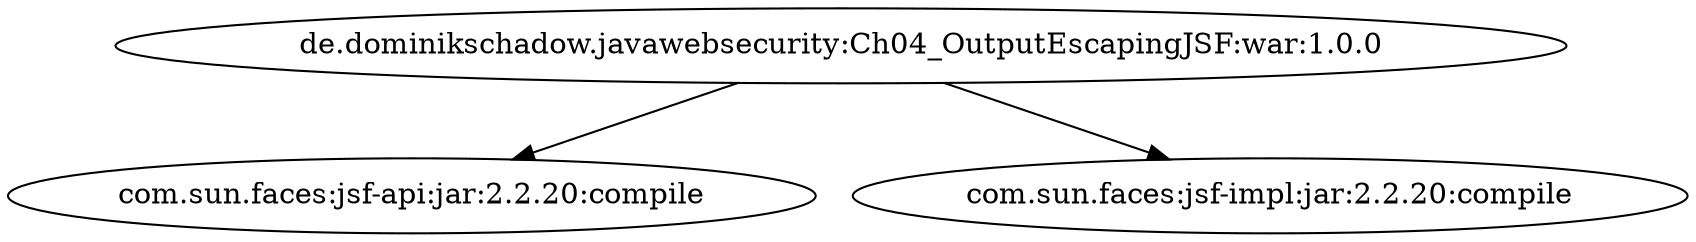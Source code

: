 digraph Ch04_OutputEscapingJSF {
	"de.dominikschadow.javawebsecurity:Ch04_OutputEscapingJSF:war:1.0.0" -> "com.sun.faces:jsf-api:jar:2.2.20:compile" ; 
	"de.dominikschadow.javawebsecurity:Ch04_OutputEscapingJSF:war:1.0.0" -> "com.sun.faces:jsf-impl:jar:2.2.20:compile" ; 
}
digraph Ch04_OutputEscapingJSP {
	"de.dominikschadow.javawebsecurity:Ch04_OutputEscapingJSP:war:1.0.0" -> "org.springframework:spring-webmvc:jar:5.3.29:compile" ; 
	"de.dominikschadow.javawebsecurity:Ch04_OutputEscapingJSP:war:1.0.0" -> "javax.servlet:javax.servlet-api:jar:4.0.1:provided" ; 
	"de.dominikschadow.javawebsecurity:Ch04_OutputEscapingJSP:war:1.0.0" -> "javax.servlet.jsp:javax.servlet.jsp-api:jar:2.3.3:provided" ; 
	"de.dominikschadow.javawebsecurity:Ch04_OutputEscapingJSP:war:1.0.0" -> "javax.servlet:jstl:jar:1.2:compile" ; 
	"de.dominikschadow.javawebsecurity:Ch04_OutputEscapingJSP:war:1.0.0" -> "ch.qos.logback:logback-classic:jar:1.5.18:compile" ; 
	"de.dominikschadow.javawebsecurity:Ch04_OutputEscapingJSP:war:1.0.0" -> "org.springframework:spring-test:jar:5.3.29:test" ; 
	"de.dominikschadow.javawebsecurity:Ch04_OutputEscapingJSP:war:1.0.0" -> "org.junit.jupiter:junit-jupiter-engine:jar:5.13.1:test" ; 
	"de.dominikschadow.javawebsecurity:Ch04_OutputEscapingJSP:war:1.0.0" -> "org.hamcrest:hamcrest-library:jar:3.0:test" ; 
	"org.springframework:spring-webmvc:jar:5.3.29:compile" -> "org.springframework:spring-aop:jar:5.3.29:compile" ; 
	"org.springframework:spring-webmvc:jar:5.3.29:compile" -> "org.springframework:spring-beans:jar:5.3.29:compile" ; 
	"org.springframework:spring-webmvc:jar:5.3.29:compile" -> "org.springframework:spring-context:jar:5.3.29:compile" ; 
	"org.springframework:spring-webmvc:jar:5.3.29:compile" -> "org.springframework:spring-core:jar:5.3.29:compile (scope not updated to compile)" ; 
	"org.springframework:spring-webmvc:jar:5.3.29:compile" -> "org.springframework:spring-expression:jar:5.3.29:compile" ; 
	"org.springframework:spring-webmvc:jar:5.3.29:compile" -> "org.springframework:spring-web:jar:5.3.29:compile" ; 
	"org.springframework:spring-aop:jar:5.3.29:compile" -> "(org.springframework:spring-beans:jar:5.3.29:compile - omitted for duplicate)" ; 
	"org.springframework:spring-aop:jar:5.3.29:compile" -> "(org.springframework:spring-core:jar:5.3.29:compile - omitted for duplicate)" ; 
	"org.springframework:spring-beans:jar:5.3.29:compile" -> "(org.springframework:spring-core:jar:5.3.29:compile - omitted for duplicate)" ; 
	"org.springframework:spring-context:jar:5.3.29:compile" -> "(org.springframework:spring-aop:jar:5.3.29:compile - omitted for duplicate)" ; 
	"org.springframework:spring-context:jar:5.3.29:compile" -> "(org.springframework:spring-beans:jar:5.3.29:compile - omitted for duplicate)" ; 
	"org.springframework:spring-context:jar:5.3.29:compile" -> "(org.springframework:spring-core:jar:5.3.29:compile - omitted for duplicate)" ; 
	"org.springframework:spring-context:jar:5.3.29:compile" -> "(org.springframework:spring-expression:jar:5.3.29:compile - omitted for duplicate)" ; 
	"org.springframework:spring-core:jar:5.3.29:compile (scope not updated to compile)" -> "org.springframework:spring-jcl:jar:5.3.29:compile" ; 
	"org.springframework:spring-expression:jar:5.3.29:compile" -> "(org.springframework:spring-core:jar:5.3.29:compile - omitted for duplicate)" ; 
	"org.springframework:spring-web:jar:5.3.29:compile" -> "(org.springframework:spring-beans:jar:5.3.29:compile - omitted for duplicate)" ; 
	"org.springframework:spring-web:jar:5.3.29:compile" -> "(org.springframework:spring-core:jar:5.3.29:compile - omitted for duplicate)" ; 
	"ch.qos.logback:logback-classic:jar:1.5.18:compile" -> "ch.qos.logback:logback-core:jar:1.5.18:compile" ; 
	"ch.qos.logback:logback-classic:jar:1.5.18:compile" -> "org.slf4j:slf4j-api:jar:2.0.17:compile" ; 
	"org.springframework:spring-test:jar:5.3.29:test" -> "(org.springframework:spring-core:jar:5.3.29:test - omitted for duplicate)" ; 
	"org.junit.jupiter:junit-jupiter-engine:jar:5.13.1:test" -> "org.junit.platform:junit-platform-engine:jar:1.13.1:test" ; 
	"org.junit.jupiter:junit-jupiter-engine:jar:5.13.1:test" -> "org.junit.jupiter:junit-jupiter-api:jar:5.13.1:test" ; 
	"org.junit.jupiter:junit-jupiter-engine:jar:5.13.1:test" -> "org.apiguardian:apiguardian-api:jar:1.1.2:test" ; 
	"org.junit.platform:junit-platform-engine:jar:1.13.1:test" -> "org.opentest4j:opentest4j:jar:1.3.0:test" ; 
	"org.junit.platform:junit-platform-engine:jar:1.13.1:test" -> "org.junit.platform:junit-platform-commons:jar:1.13.1:test" ; 
	"org.junit.platform:junit-platform-engine:jar:1.13.1:test" -> "(org.apiguardian:apiguardian-api:jar:1.1.2:test - omitted for duplicate)" ; 
	"org.junit.platform:junit-platform-commons:jar:1.13.1:test" -> "(org.apiguardian:apiguardian-api:jar:1.1.2:test - omitted for duplicate)" ; 
	"org.junit.jupiter:junit-jupiter-api:jar:5.13.1:test" -> "(org.opentest4j:opentest4j:jar:1.3.0:test - omitted for duplicate)" ; 
	"org.junit.jupiter:junit-jupiter-api:jar:5.13.1:test" -> "(org.junit.platform:junit-platform-commons:jar:1.13.1:test - omitted for duplicate)" ; 
	"org.junit.jupiter:junit-jupiter-api:jar:5.13.1:test" -> "(org.apiguardian:apiguardian-api:jar:1.1.2:test - omitted for duplicate)" ; 
	"org.hamcrest:hamcrest-library:jar:3.0:test" -> "org.hamcrest:hamcrest-core:jar:3.0:test" ; 
	"org.hamcrest:hamcrest-core:jar:3.0:test" -> "org.hamcrest:hamcrest:jar:3.0:test" ; 
}
digraph Ch05_AccessReferenceMaps {
	"de.dominikschadow.javawebsecurity:Ch05_AccessReferenceMaps:war:1.0.0" -> "com.sun.faces:jsf-api:jar:2.2.20:compile" ; 
	"de.dominikschadow.javawebsecurity:Ch05_AccessReferenceMaps:war:1.0.0" -> "com.sun.faces:jsf-impl:jar:2.2.20:compile" ; 
	"de.dominikschadow.javawebsecurity:Ch05_AccessReferenceMaps:war:1.0.0" -> "org.owasp.esapi:esapi:jar:2.6.2.0:compile" ; 
	"de.dominikschadow.javawebsecurity:Ch05_AccessReferenceMaps:war:1.0.0" -> "com.h2database:h2:jar:2.3.232:runtime" ; 
	"de.dominikschadow.javawebsecurity:Ch05_AccessReferenceMaps:war:1.0.0" -> "org.hibernate:hibernate-core:jar:5.6.15.Final:compile" ; 
	"de.dominikschadow.javawebsecurity:Ch05_AccessReferenceMaps:war:1.0.0" -> "ch.qos.logback:logback-classic:jar:1.5.18:compile" ; 
	"org.owasp.esapi:esapi:jar:2.6.2.0:compile" -> "xom:xom:jar:1.3.9:compile" ; 
	"org.owasp.esapi:esapi:jar:2.6.2.0:compile" -> "commons-beanutils:commons-beanutils:jar:1.11.0:compile" ; 
	"org.owasp.esapi:esapi:jar:2.6.2.0:compile" -> "commons-configuration:commons-configuration:jar:1.10:compile" ; 
	"org.owasp.esapi:esapi:jar:2.6.2.0:compile" -> "commons-lang:commons-lang:jar:2.6:compile" ; 
	"org.owasp.esapi:esapi:jar:2.6.2.0:compile" -> "commons-fileupload:commons-fileupload:jar:1.5:compile" ; 
	"org.owasp.esapi:esapi:jar:2.6.2.0:compile" -> "org.apache.commons:commons-collections4:jar:4.5.0-M2:compile" ; 
	"org.owasp.esapi:esapi:jar:2.6.2.0:compile" -> "org.apache-extras.beanshell:bsh:jar:2.0b6:compile" ; 
	"org.owasp.esapi:esapi:jar:2.6.2.0:compile" -> "org.slf4j:slf4j-api:jar:2.0.16:compile" ; 
	"org.owasp.esapi:esapi:jar:2.6.2.0:compile" -> "xml-apis:xml-apis:jar:1.4.01:compile" ; 
	"commons-beanutils:commons-beanutils:jar:1.11.0:compile" -> "commons-logging:commons-logging:jar:1.3.5:compile" ; 
	"commons-beanutils:commons-beanutils:jar:1.11.0:compile" -> "commons-collections:commons-collections:jar:3.2.2:compile" ; 
	"commons-configuration:commons-configuration:jar:1.10:compile" -> "(commons-lang:commons-lang:jar:2.6:compile - omitted for duplicate)" ; 
	"org.hibernate:hibernate-core:jar:5.6.15.Final:compile" -> "org.jboss.logging:jboss-logging:jar:3.4.3.Final:compile" ; 
	"org.hibernate:hibernate-core:jar:5.6.15.Final:compile" -> "javax.persistence:javax.persistence-api:jar:2.2:compile" ; 
	"org.hibernate:hibernate-core:jar:5.6.15.Final:compile" -> "net.bytebuddy:byte-buddy:jar:1.12.18:compile" ; 
	"org.hibernate:hibernate-core:jar:5.6.15.Final:compile" -> "antlr:antlr:jar:2.7.7:compile" ; 
	"org.hibernate:hibernate-core:jar:5.6.15.Final:compile" -> "org.jboss.spec.javax.transaction:jboss-transaction-api_1.2_spec:jar:1.1.1.Final:compile" ; 
	"org.hibernate:hibernate-core:jar:5.6.15.Final:compile" -> "org.jboss:jandex:jar:2.4.2.Final:compile" ; 
	"org.hibernate:hibernate-core:jar:5.6.15.Final:compile" -> "com.fasterxml:classmate:jar:1.5.1:compile" ; 
	"org.hibernate:hibernate-core:jar:5.6.15.Final:compile" -> "javax.activation:javax.activation-api:jar:1.2.0:compile" ; 
	"org.hibernate:hibernate-core:jar:5.6.15.Final:compile" -> "org.hibernate.common:hibernate-commons-annotations:jar:5.1.2.Final:compile" ; 
	"org.hibernate:hibernate-core:jar:5.6.15.Final:compile" -> "javax.xml.bind:jaxb-api:jar:2.3.1:compile" ; 
	"org.hibernate:hibernate-core:jar:5.6.15.Final:compile" -> "org.glassfish.jaxb:jaxb-runtime:jar:2.3.1:compile" ; 
	"org.hibernate.common:hibernate-commons-annotations:jar:5.1.2.Final:compile" -> "(org.jboss.logging:jboss-logging:jar:3.3.2.Final:compile - omitted for conflict with 3.4.3.Final)" ; 
	"javax.xml.bind:jaxb-api:jar:2.3.1:compile" -> "(javax.activation:javax.activation-api:jar:1.2.0:compile - omitted for duplicate)" ; 
	"org.glassfish.jaxb:jaxb-runtime:jar:2.3.1:compile" -> "(javax.xml.bind:jaxb-api:jar:2.3.1:compile - omitted for duplicate)" ; 
	"org.glassfish.jaxb:jaxb-runtime:jar:2.3.1:compile" -> "org.glassfish.jaxb:txw2:jar:2.3.1:compile" ; 
	"org.glassfish.jaxb:jaxb-runtime:jar:2.3.1:compile" -> "com.sun.istack:istack-commons-runtime:jar:3.0.7:compile" ; 
	"org.glassfish.jaxb:jaxb-runtime:jar:2.3.1:compile" -> "org.jvnet.staxex:stax-ex:jar:1.8:compile" ; 
	"org.glassfish.jaxb:jaxb-runtime:jar:2.3.1:compile" -> "com.sun.xml.fastinfoset:FastInfoset:jar:1.2.15:compile" ; 
	"org.glassfish.jaxb:jaxb-runtime:jar:2.3.1:compile" -> "(javax.activation:javax.activation-api:jar:1.2.0:compile - omitted for duplicate)" ; 
	"ch.qos.logback:logback-classic:jar:1.5.18:compile" -> "ch.qos.logback:logback-core:jar:1.5.18:compile" ; 
	"ch.qos.logback:logback-classic:jar:1.5.18:compile" -> "(org.slf4j:slf4j-api:jar:2.0.17:compile - omitted for conflict with 2.0.16)" ; 
}
digraph Ch05_HSTS {
	"de.dominikschadow.javawebsecurity:Ch05_HSTS:war:1.0.0" -> "javax.servlet:javax.servlet-api:jar:4.0.1:provided" ; 
	"de.dominikschadow.javawebsecurity:Ch05_HSTS:war:1.0.0" -> "ch.qos.logback:logback-classic:jar:1.5.18:compile" ; 
	"ch.qos.logback:logback-classic:jar:1.5.18:compile" -> "ch.qos.logback:logback-core:jar:1.5.18:compile" ; 
	"ch.qos.logback:logback-classic:jar:1.5.18:compile" -> "org.slf4j:slf4j-api:jar:2.0.17:compile" ; 
}
digraph Ch05_SessionFixation {
	"de.dominikschadow.javawebsecurity:Ch05_SessionFixation:war:1.0.0" -> "javax.servlet:javax.servlet-api:jar:4.0.1:provided" ; 
	"de.dominikschadow.javawebsecurity:Ch05_SessionFixation:war:1.0.0" -> "ch.qos.logback:logback-classic:jar:1.5.18:compile" ; 
	"ch.qos.logback:logback-classic:jar:1.5.18:compile" -> "ch.qos.logback:logback-core:jar:1.5.18:compile" ; 
	"ch.qos.logback:logback-classic:jar:1.5.18:compile" -> "org.slf4j:slf4j-api:jar:2.0.17:compile" ; 
}
digraph Ch06_SQLInjection {
	"de.dominikschadow.javawebsecurity:Ch06_SQLInjection:war:1.0.0" -> "javax.servlet:javax.servlet-api:jar:4.0.1:provided" ; 
	"de.dominikschadow.javawebsecurity:Ch06_SQLInjection:war:1.0.0" -> "com.h2database:h2:jar:2.3.232:runtime" ; 
	"de.dominikschadow.javawebsecurity:Ch06_SQLInjection:war:1.0.0" -> "org.owasp.esapi:esapi:jar:2.6.2.0:compile" ; 
	"de.dominikschadow.javawebsecurity:Ch06_SQLInjection:war:1.0.0" -> "org.hibernate:hibernate-core:jar:5.6.15.Final:compile" ; 
	"de.dominikschadow.javawebsecurity:Ch06_SQLInjection:war:1.0.0" -> "ch.qos.logback:logback-classic:jar:1.5.18:compile" ; 
	"org.owasp.esapi:esapi:jar:2.6.2.0:compile" -> "xom:xom:jar:1.3.9:compile" ; 
	"org.owasp.esapi:esapi:jar:2.6.2.0:compile" -> "commons-beanutils:commons-beanutils:jar:1.11.0:compile" ; 
	"org.owasp.esapi:esapi:jar:2.6.2.0:compile" -> "commons-configuration:commons-configuration:jar:1.10:compile" ; 
	"org.owasp.esapi:esapi:jar:2.6.2.0:compile" -> "commons-lang:commons-lang:jar:2.6:compile" ; 
	"org.owasp.esapi:esapi:jar:2.6.2.0:compile" -> "commons-fileupload:commons-fileupload:jar:1.5:compile" ; 
	"org.owasp.esapi:esapi:jar:2.6.2.0:compile" -> "org.apache.commons:commons-collections4:jar:4.5.0-M2:compile" ; 
	"org.owasp.esapi:esapi:jar:2.6.2.0:compile" -> "org.apache-extras.beanshell:bsh:jar:2.0b6:compile" ; 
	"org.owasp.esapi:esapi:jar:2.6.2.0:compile" -> "org.slf4j:slf4j-api:jar:2.0.16:compile" ; 
	"org.owasp.esapi:esapi:jar:2.6.2.0:compile" -> "xml-apis:xml-apis:jar:1.4.01:compile" ; 
	"commons-beanutils:commons-beanutils:jar:1.11.0:compile" -> "commons-logging:commons-logging:jar:1.3.5:compile" ; 
	"commons-beanutils:commons-beanutils:jar:1.11.0:compile" -> "commons-collections:commons-collections:jar:3.2.2:compile" ; 
	"commons-configuration:commons-configuration:jar:1.10:compile" -> "(commons-lang:commons-lang:jar:2.6:compile - omitted for duplicate)" ; 
	"org.hibernate:hibernate-core:jar:5.6.15.Final:compile" -> "org.jboss.logging:jboss-logging:jar:3.4.3.Final:compile" ; 
	"org.hibernate:hibernate-core:jar:5.6.15.Final:compile" -> "javax.persistence:javax.persistence-api:jar:2.2:compile" ; 
	"org.hibernate:hibernate-core:jar:5.6.15.Final:compile" -> "net.bytebuddy:byte-buddy:jar:1.12.18:compile" ; 
	"org.hibernate:hibernate-core:jar:5.6.15.Final:compile" -> "antlr:antlr:jar:2.7.7:compile" ; 
	"org.hibernate:hibernate-core:jar:5.6.15.Final:compile" -> "org.jboss.spec.javax.transaction:jboss-transaction-api_1.2_spec:jar:1.1.1.Final:compile" ; 
	"org.hibernate:hibernate-core:jar:5.6.15.Final:compile" -> "org.jboss:jandex:jar:2.4.2.Final:compile" ; 
	"org.hibernate:hibernate-core:jar:5.6.15.Final:compile" -> "com.fasterxml:classmate:jar:1.5.1:compile" ; 
	"org.hibernate:hibernate-core:jar:5.6.15.Final:compile" -> "javax.activation:javax.activation-api:jar:1.2.0:compile" ; 
	"org.hibernate:hibernate-core:jar:5.6.15.Final:compile" -> "org.hibernate.common:hibernate-commons-annotations:jar:5.1.2.Final:compile" ; 
	"org.hibernate:hibernate-core:jar:5.6.15.Final:compile" -> "javax.xml.bind:jaxb-api:jar:2.3.1:compile" ; 
	"org.hibernate:hibernate-core:jar:5.6.15.Final:compile" -> "org.glassfish.jaxb:jaxb-runtime:jar:2.3.1:compile" ; 
	"org.hibernate.common:hibernate-commons-annotations:jar:5.1.2.Final:compile" -> "(org.jboss.logging:jboss-logging:jar:3.3.2.Final:compile - omitted for conflict with 3.4.3.Final)" ; 
	"javax.xml.bind:jaxb-api:jar:2.3.1:compile" -> "(javax.activation:javax.activation-api:jar:1.2.0:compile - omitted for duplicate)" ; 
	"org.glassfish.jaxb:jaxb-runtime:jar:2.3.1:compile" -> "(javax.xml.bind:jaxb-api:jar:2.3.1:compile - omitted for duplicate)" ; 
	"org.glassfish.jaxb:jaxb-runtime:jar:2.3.1:compile" -> "org.glassfish.jaxb:txw2:jar:2.3.1:compile" ; 
	"org.glassfish.jaxb:jaxb-runtime:jar:2.3.1:compile" -> "com.sun.istack:istack-commons-runtime:jar:3.0.7:compile" ; 
	"org.glassfish.jaxb:jaxb-runtime:jar:2.3.1:compile" -> "org.jvnet.staxex:stax-ex:jar:1.8:compile" ; 
	"org.glassfish.jaxb:jaxb-runtime:jar:2.3.1:compile" -> "com.sun.xml.fastinfoset:FastInfoset:jar:1.2.15:compile" ; 
	"org.glassfish.jaxb:jaxb-runtime:jar:2.3.1:compile" -> "(javax.activation:javax.activation-api:jar:1.2.0:compile - omitted for duplicate)" ; 
	"ch.qos.logback:logback-classic:jar:1.5.18:compile" -> "ch.qos.logback:logback-core:jar:1.5.18:compile" ; 
	"ch.qos.logback:logback-classic:jar:1.5.18:compile" -> "(org.slf4j:slf4j-api:jar:2.0.17:compile - omitted for conflict with 2.0.16)" ; 
}
digraph Ch06_XPathInjection {
	"de.dominikschadow.javawebsecurity:Ch06_XPathInjection:war:1.0.0" -> "javax.servlet:javax.servlet-api:jar:4.0.1:provided" ; 
	"de.dominikschadow.javawebsecurity:Ch06_XPathInjection:war:1.0.0" -> "org.owasp.esapi:esapi:jar:2.6.2.0:compile" ; 
	"de.dominikschadow.javawebsecurity:Ch06_XPathInjection:war:1.0.0" -> "ch.qos.logback:logback-classic:jar:1.5.18:compile" ; 
	"org.owasp.esapi:esapi:jar:2.6.2.0:compile" -> "xom:xom:jar:1.3.9:compile" ; 
	"org.owasp.esapi:esapi:jar:2.6.2.0:compile" -> "commons-beanutils:commons-beanutils:jar:1.11.0:compile" ; 
	"org.owasp.esapi:esapi:jar:2.6.2.0:compile" -> "commons-configuration:commons-configuration:jar:1.10:compile" ; 
	"org.owasp.esapi:esapi:jar:2.6.2.0:compile" -> "commons-lang:commons-lang:jar:2.6:compile" ; 
	"org.owasp.esapi:esapi:jar:2.6.2.0:compile" -> "commons-fileupload:commons-fileupload:jar:1.5:compile" ; 
	"org.owasp.esapi:esapi:jar:2.6.2.0:compile" -> "org.apache.commons:commons-collections4:jar:4.5.0-M2:compile" ; 
	"org.owasp.esapi:esapi:jar:2.6.2.0:compile" -> "org.apache-extras.beanshell:bsh:jar:2.0b6:compile" ; 
	"org.owasp.esapi:esapi:jar:2.6.2.0:compile" -> "org.slf4j:slf4j-api:jar:2.0.16:compile" ; 
	"org.owasp.esapi:esapi:jar:2.6.2.0:compile" -> "xml-apis:xml-apis:jar:1.4.01:compile" ; 
	"commons-beanutils:commons-beanutils:jar:1.11.0:compile" -> "commons-logging:commons-logging:jar:1.3.5:compile" ; 
	"commons-beanutils:commons-beanutils:jar:1.11.0:compile" -> "commons-collections:commons-collections:jar:3.2.2:compile" ; 
	"commons-configuration:commons-configuration:jar:1.10:compile" -> "(commons-lang:commons-lang:jar:2.6:compile - omitted for duplicate)" ; 
	"ch.qos.logback:logback-classic:jar:1.5.18:compile" -> "ch.qos.logback:logback-core:jar:1.5.18:compile" ; 
	"ch.qos.logback:logback-classic:jar:1.5.18:compile" -> "(org.slf4j:slf4j-api:jar:2.0.17:compile - omitted for conflict with 2.0.16)" ; 
}
digraph Ch07_CSP {
	"de.dominikschadow.javawebsecurity:Ch07_CSP:war:1.0.0" -> "javax.servlet:javax.servlet-api:jar:4.0.1:provided" ; 
	"de.dominikschadow.javawebsecurity:Ch07_CSP:war:1.0.0" -> "ch.qos.logback:logback-classic:jar:1.5.18:compile" ; 
	"ch.qos.logback:logback-classic:jar:1.5.18:compile" -> "ch.qos.logback:logback-core:jar:1.5.18:compile" ; 
	"ch.qos.logback:logback-classic:jar:1.5.18:compile" -> "org.slf4j:slf4j-api:jar:2.0.17:compile" ; 
}
digraph Ch07_XSS {
	"de.dominikschadow.javawebsecurity:Ch07_XSS:war:1.0.0" -> "com.sun.faces:jsf-api:jar:2.2.20:compile" ; 
	"de.dominikschadow.javawebsecurity:Ch07_XSS:war:1.0.0" -> "com.sun.faces:jsf-impl:jar:2.2.20:compile" ; 
	"de.dominikschadow.javawebsecurity:Ch07_XSS:war:1.0.0" -> "org.hibernate:hibernate-core:jar:5.6.15.Final:compile" ; 
	"de.dominikschadow.javawebsecurity:Ch07_XSS:war:1.0.0" -> "com.h2database:h2:jar:2.3.232:runtime" ; 
	"de.dominikschadow.javawebsecurity:Ch07_XSS:war:1.0.0" -> "ch.qos.logback:logback-classic:jar:1.5.18:compile" ; 
	"de.dominikschadow.javawebsecurity:Ch07_XSS:war:1.0.0" -> "org.apache.commons:commons-lang3:jar:3.17.0:compile" ; 
	"org.hibernate:hibernate-core:jar:5.6.15.Final:compile" -> "org.jboss.logging:jboss-logging:jar:3.4.3.Final:compile" ; 
	"org.hibernate:hibernate-core:jar:5.6.15.Final:compile" -> "javax.persistence:javax.persistence-api:jar:2.2:compile" ; 
	"org.hibernate:hibernate-core:jar:5.6.15.Final:compile" -> "net.bytebuddy:byte-buddy:jar:1.12.18:compile" ; 
	"org.hibernate:hibernate-core:jar:5.6.15.Final:compile" -> "antlr:antlr:jar:2.7.7:compile" ; 
	"org.hibernate:hibernate-core:jar:5.6.15.Final:compile" -> "org.jboss.spec.javax.transaction:jboss-transaction-api_1.2_spec:jar:1.1.1.Final:compile" ; 
	"org.hibernate:hibernate-core:jar:5.6.15.Final:compile" -> "org.jboss:jandex:jar:2.4.2.Final:compile" ; 
	"org.hibernate:hibernate-core:jar:5.6.15.Final:compile" -> "com.fasterxml:classmate:jar:1.5.1:compile" ; 
	"org.hibernate:hibernate-core:jar:5.6.15.Final:compile" -> "javax.activation:javax.activation-api:jar:1.2.0:compile" ; 
	"org.hibernate:hibernate-core:jar:5.6.15.Final:compile" -> "org.hibernate.common:hibernate-commons-annotations:jar:5.1.2.Final:compile" ; 
	"org.hibernate:hibernate-core:jar:5.6.15.Final:compile" -> "javax.xml.bind:jaxb-api:jar:2.3.1:compile" ; 
	"org.hibernate:hibernate-core:jar:5.6.15.Final:compile" -> "org.glassfish.jaxb:jaxb-runtime:jar:2.3.1:compile" ; 
	"org.hibernate.common:hibernate-commons-annotations:jar:5.1.2.Final:compile" -> "(org.jboss.logging:jboss-logging:jar:3.3.2.Final:compile - omitted for conflict with 3.4.3.Final)" ; 
	"javax.xml.bind:jaxb-api:jar:2.3.1:compile" -> "(javax.activation:javax.activation-api:jar:1.2.0:compile - omitted for duplicate)" ; 
	"org.glassfish.jaxb:jaxb-runtime:jar:2.3.1:compile" -> "(javax.xml.bind:jaxb-api:jar:2.3.1:compile - omitted for duplicate)" ; 
	"org.glassfish.jaxb:jaxb-runtime:jar:2.3.1:compile" -> "org.glassfish.jaxb:txw2:jar:2.3.1:compile" ; 
	"org.glassfish.jaxb:jaxb-runtime:jar:2.3.1:compile" -> "com.sun.istack:istack-commons-runtime:jar:3.0.7:compile" ; 
	"org.glassfish.jaxb:jaxb-runtime:jar:2.3.1:compile" -> "org.jvnet.staxex:stax-ex:jar:1.8:compile" ; 
	"org.glassfish.jaxb:jaxb-runtime:jar:2.3.1:compile" -> "com.sun.xml.fastinfoset:FastInfoset:jar:1.2.15:compile" ; 
	"org.glassfish.jaxb:jaxb-runtime:jar:2.3.1:compile" -> "(javax.activation:javax.activation-api:jar:1.2.0:compile - omitted for duplicate)" ; 
	"ch.qos.logback:logback-classic:jar:1.5.18:compile" -> "ch.qos.logback:logback-core:jar:1.5.18:compile" ; 
	"ch.qos.logback:logback-classic:jar:1.5.18:compile" -> "org.slf4j:slf4j-api:jar:2.0.17:compile" ; 
}
digraph Ch07_XSSFilter {
	"de.dominikschadow.javawebsecurity:Ch07_XSSFilter:war:1.0.0" -> "org.owasp.esapi:esapi:jar:2.6.2.0:compile" ; 
	"de.dominikschadow.javawebsecurity:Ch07_XSSFilter:war:1.0.0" -> "javax.servlet:javax.servlet-api:jar:4.0.1:provided" ; 
	"de.dominikschadow.javawebsecurity:Ch07_XSSFilter:war:1.0.0" -> "javax.servlet.jsp:javax.servlet.jsp-api:jar:2.3.3:provided" ; 
	"de.dominikschadow.javawebsecurity:Ch07_XSSFilter:war:1.0.0" -> "javax.servlet:jstl:jar:1.2:compile" ; 
	"org.owasp.esapi:esapi:jar:2.6.2.0:compile" -> "xom:xom:jar:1.3.9:compile" ; 
	"org.owasp.esapi:esapi:jar:2.6.2.0:compile" -> "commons-beanutils:commons-beanutils:jar:1.11.0:compile" ; 
	"org.owasp.esapi:esapi:jar:2.6.2.0:compile" -> "commons-configuration:commons-configuration:jar:1.10:compile" ; 
	"org.owasp.esapi:esapi:jar:2.6.2.0:compile" -> "commons-lang:commons-lang:jar:2.6:compile" ; 
	"org.owasp.esapi:esapi:jar:2.6.2.0:compile" -> "commons-fileupload:commons-fileupload:jar:1.5:compile" ; 
	"org.owasp.esapi:esapi:jar:2.6.2.0:compile" -> "org.apache.commons:commons-collections4:jar:4.5.0-M2:compile" ; 
	"org.owasp.esapi:esapi:jar:2.6.2.0:compile" -> "org.apache-extras.beanshell:bsh:jar:2.0b6:compile" ; 
	"org.owasp.esapi:esapi:jar:2.6.2.0:compile" -> "org.slf4j:slf4j-api:jar:2.0.16:compile" ; 
	"org.owasp.esapi:esapi:jar:2.6.2.0:compile" -> "xml-apis:xml-apis:jar:1.4.01:compile" ; 
	"commons-beanutils:commons-beanutils:jar:1.11.0:compile" -> "commons-logging:commons-logging:jar:1.3.5:compile" ; 
	"commons-beanutils:commons-beanutils:jar:1.11.0:compile" -> "commons-collections:commons-collections:jar:3.2.2:compile" ; 
	"commons-configuration:commons-configuration:jar:1.10:compile" -> "(commons-lang:commons-lang:jar:2.6:compile - omitted for duplicate)" ; 
}
digraph Ch07_XSSJSF {
	"de.dominikschadow.javawebsecurity:Ch07_XSSJSF:war:1.0.0" -> "com.sun.faces:jsf-api:jar:2.2.20:compile" ; 
	"de.dominikschadow.javawebsecurity:Ch07_XSSJSF:war:1.0.0" -> "com.sun.faces:jsf-impl:jar:2.2.20:compile" ; 
}
digraph Ch08_CSRF {
	"de.dominikschadow.javawebsecurity:Ch08_CSRF:war:1.0.0" -> "javax.servlet:javax.servlet-api:jar:4.0.1:provided" ; 
	"de.dominikschadow.javawebsecurity:Ch08_CSRF:war:1.0.0" -> "org.owasp.esapi:esapi:jar:2.6.2.0:compile" ; 
	"de.dominikschadow.javawebsecurity:Ch08_CSRF:war:1.0.0" -> "ch.qos.logback:logback-classic:jar:1.5.18:compile" ; 
	"org.owasp.esapi:esapi:jar:2.6.2.0:compile" -> "xom:xom:jar:1.3.9:compile" ; 
	"org.owasp.esapi:esapi:jar:2.6.2.0:compile" -> "commons-beanutils:commons-beanutils:jar:1.11.0:compile" ; 
	"org.owasp.esapi:esapi:jar:2.6.2.0:compile" -> "commons-configuration:commons-configuration:jar:1.10:compile" ; 
	"org.owasp.esapi:esapi:jar:2.6.2.0:compile" -> "commons-lang:commons-lang:jar:2.6:compile" ; 
	"org.owasp.esapi:esapi:jar:2.6.2.0:compile" -> "commons-fileupload:commons-fileupload:jar:1.5:compile" ; 
	"org.owasp.esapi:esapi:jar:2.6.2.0:compile" -> "org.apache.commons:commons-collections4:jar:4.5.0-M2:compile" ; 
	"org.owasp.esapi:esapi:jar:2.6.2.0:compile" -> "org.apache-extras.beanshell:bsh:jar:2.0b6:compile" ; 
	"org.owasp.esapi:esapi:jar:2.6.2.0:compile" -> "org.slf4j:slf4j-api:jar:2.0.16:compile" ; 
	"org.owasp.esapi:esapi:jar:2.6.2.0:compile" -> "xml-apis:xml-apis:jar:1.4.01:compile" ; 
	"commons-beanutils:commons-beanutils:jar:1.11.0:compile" -> "commons-logging:commons-logging:jar:1.3.5:compile" ; 
	"commons-beanutils:commons-beanutils:jar:1.11.0:compile" -> "commons-collections:commons-collections:jar:3.2.2:compile" ; 
	"commons-configuration:commons-configuration:jar:1.10:compile" -> "(commons-lang:commons-lang:jar:2.6:compile - omitted for duplicate)" ; 
	"ch.qos.logback:logback-classic:jar:1.5.18:compile" -> "ch.qos.logback:logback-core:jar:1.5.18:compile" ; 
	"ch.qos.logback:logback-classic:jar:1.5.18:compile" -> "(org.slf4j:slf4j-api:jar:2.0.17:compile - omitted for conflict with 2.0.16)" ; 
}
